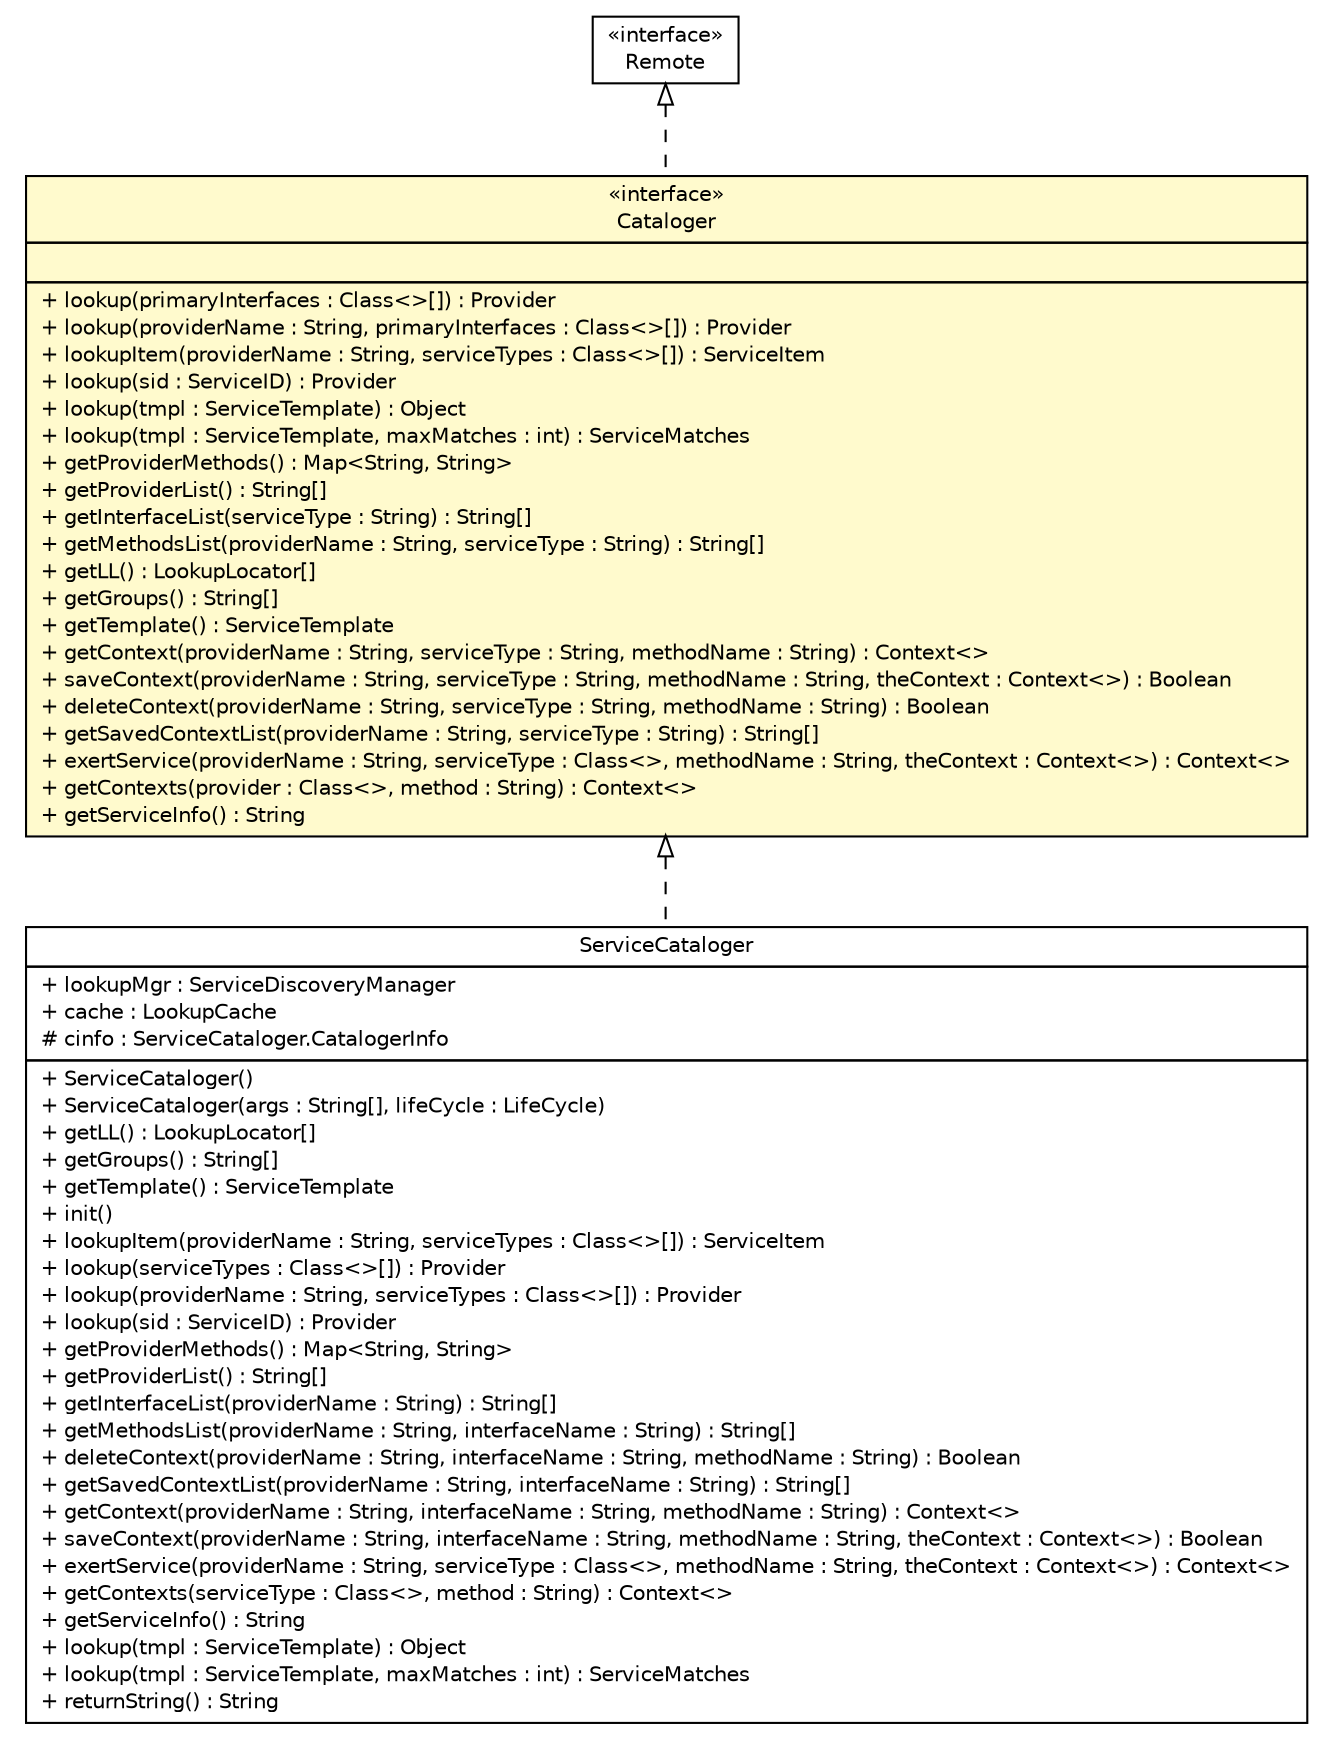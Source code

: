 #!/usr/local/bin/dot
#
# Class diagram 
# Generated by UMLGraph version R5_6 (http://www.umlgraph.org/)
#

digraph G {
	edge [fontname="Helvetica",fontsize=10,labelfontname="Helvetica",labelfontsize=10];
	node [fontname="Helvetica",fontsize=10,shape=plaintext];
	nodesep=0.25;
	ranksep=0.5;
	// sorcer.core.provider.Cataloger
	c79566 [label=<<table title="sorcer.core.provider.Cataloger" border="0" cellborder="1" cellspacing="0" cellpadding="2" port="p" bgcolor="lemonChiffon" href="./Cataloger.html">
		<tr><td><table border="0" cellspacing="0" cellpadding="1">
<tr><td align="center" balign="center"> &#171;interface&#187; </td></tr>
<tr><td align="center" balign="center"> Cataloger </td></tr>
		</table></td></tr>
		<tr><td><table border="0" cellspacing="0" cellpadding="1">
<tr><td align="left" balign="left">  </td></tr>
		</table></td></tr>
		<tr><td><table border="0" cellspacing="0" cellpadding="1">
<tr><td align="left" balign="left"> + lookup(primaryInterfaces : Class&lt;&gt;[]) : Provider </td></tr>
<tr><td align="left" balign="left"> + lookup(providerName : String, primaryInterfaces : Class&lt;&gt;[]) : Provider </td></tr>
<tr><td align="left" balign="left"> + lookupItem(providerName : String, serviceTypes : Class&lt;&gt;[]) : ServiceItem </td></tr>
<tr><td align="left" balign="left"> + lookup(sid : ServiceID) : Provider </td></tr>
<tr><td align="left" balign="left"> + lookup(tmpl : ServiceTemplate) : Object </td></tr>
<tr><td align="left" balign="left"> + lookup(tmpl : ServiceTemplate, maxMatches : int) : ServiceMatches </td></tr>
<tr><td align="left" balign="left"> + getProviderMethods() : Map&lt;String, String&gt; </td></tr>
<tr><td align="left" balign="left"> + getProviderList() : String[] </td></tr>
<tr><td align="left" balign="left"> + getInterfaceList(serviceType : String) : String[] </td></tr>
<tr><td align="left" balign="left"> + getMethodsList(providerName : String, serviceType : String) : String[] </td></tr>
<tr><td align="left" balign="left"> + getLL() : LookupLocator[] </td></tr>
<tr><td align="left" balign="left"> + getGroups() : String[] </td></tr>
<tr><td align="left" balign="left"> + getTemplate() : ServiceTemplate </td></tr>
<tr><td align="left" balign="left"> + getContext(providerName : String, serviceType : String, methodName : String) : Context&lt;&gt; </td></tr>
<tr><td align="left" balign="left"> + saveContext(providerName : String, serviceType : String, methodName : String, theContext : Context&lt;&gt;) : Boolean </td></tr>
<tr><td align="left" balign="left"> + deleteContext(providerName : String, serviceType : String, methodName : String) : Boolean </td></tr>
<tr><td align="left" balign="left"> + getSavedContextList(providerName : String, serviceType : String) : String[] </td></tr>
<tr><td align="left" balign="left"> + exertService(providerName : String, serviceType : Class&lt;&gt;, methodName : String, theContext : Context&lt;&gt;) : Context&lt;&gt; </td></tr>
<tr><td align="left" balign="left"> + getContexts(provider : Class&lt;&gt;, method : String) : Context&lt;&gt; </td></tr>
<tr><td align="left" balign="left"> + getServiceInfo() : String </td></tr>
		</table></td></tr>
		</table>>, URL="./Cataloger.html", fontname="Helvetica", fontcolor="black", fontsize=10.0];
	// sorcer.core.provider.cataloger.ServiceCataloger
	c79903 [label=<<table title="sorcer.core.provider.cataloger.ServiceCataloger" border="0" cellborder="1" cellspacing="0" cellpadding="2" port="p" href="./cataloger/ServiceCataloger.html">
		<tr><td><table border="0" cellspacing="0" cellpadding="1">
<tr><td align="center" balign="center"> ServiceCataloger </td></tr>
		</table></td></tr>
		<tr><td><table border="0" cellspacing="0" cellpadding="1">
<tr><td align="left" balign="left"> + lookupMgr : ServiceDiscoveryManager </td></tr>
<tr><td align="left" balign="left"> + cache : LookupCache </td></tr>
<tr><td align="left" balign="left"> # cinfo : ServiceCataloger.CatalogerInfo </td></tr>
		</table></td></tr>
		<tr><td><table border="0" cellspacing="0" cellpadding="1">
<tr><td align="left" balign="left"> + ServiceCataloger() </td></tr>
<tr><td align="left" balign="left"> + ServiceCataloger(args : String[], lifeCycle : LifeCycle) </td></tr>
<tr><td align="left" balign="left"> + getLL() : LookupLocator[] </td></tr>
<tr><td align="left" balign="left"> + getGroups() : String[] </td></tr>
<tr><td align="left" balign="left"> + getTemplate() : ServiceTemplate </td></tr>
<tr><td align="left" balign="left"> + init() </td></tr>
<tr><td align="left" balign="left"> + lookupItem(providerName : String, serviceTypes : Class&lt;&gt;[]) : ServiceItem </td></tr>
<tr><td align="left" balign="left"> + lookup(serviceTypes : Class&lt;&gt;[]) : Provider </td></tr>
<tr><td align="left" balign="left"> + lookup(providerName : String, serviceTypes : Class&lt;&gt;[]) : Provider </td></tr>
<tr><td align="left" balign="left"> + lookup(sid : ServiceID) : Provider </td></tr>
<tr><td align="left" balign="left"> + getProviderMethods() : Map&lt;String, String&gt; </td></tr>
<tr><td align="left" balign="left"> + getProviderList() : String[] </td></tr>
<tr><td align="left" balign="left"> + getInterfaceList(providerName : String) : String[] </td></tr>
<tr><td align="left" balign="left"> + getMethodsList(providerName : String, interfaceName : String) : String[] </td></tr>
<tr><td align="left" balign="left"> + deleteContext(providerName : String, interfaceName : String, methodName : String) : Boolean </td></tr>
<tr><td align="left" balign="left"> + getSavedContextList(providerName : String, interfaceName : String) : String[] </td></tr>
<tr><td align="left" balign="left"> + getContext(providerName : String, interfaceName : String, methodName : String) : Context&lt;&gt; </td></tr>
<tr><td align="left" balign="left"> + saveContext(providerName : String, interfaceName : String, methodName : String, theContext : Context&lt;&gt;) : Boolean </td></tr>
<tr><td align="left" balign="left"> + exertService(providerName : String, serviceType : Class&lt;&gt;, methodName : String, theContext : Context&lt;&gt;) : Context&lt;&gt; </td></tr>
<tr><td align="left" balign="left"> + getContexts(serviceType : Class&lt;&gt;, method : String) : Context&lt;&gt; </td></tr>
<tr><td align="left" balign="left"> + getServiceInfo() : String </td></tr>
<tr><td align="left" balign="left"> + lookup(tmpl : ServiceTemplate) : Object </td></tr>
<tr><td align="left" balign="left"> + lookup(tmpl : ServiceTemplate, maxMatches : int) : ServiceMatches </td></tr>
<tr><td align="left" balign="left"> + returnString() : String </td></tr>
		</table></td></tr>
		</table>>, URL="./cataloger/ServiceCataloger.html", fontname="Helvetica", fontcolor="black", fontsize=10.0];
	//sorcer.core.provider.Cataloger implements java.rmi.Remote
	c80022:p -> c79566:p [dir=back,arrowtail=empty,style=dashed];
	//sorcer.core.provider.cataloger.ServiceCataloger implements sorcer.core.provider.Cataloger
	c79566:p -> c79903:p [dir=back,arrowtail=empty,style=dashed];
	// java.rmi.Remote
	c80022 [label=<<table title="java.rmi.Remote" border="0" cellborder="1" cellspacing="0" cellpadding="2" port="p" href="http://docs.oracle.com/javase/7/docs/api/java/rmi/Remote.html">
		<tr><td><table border="0" cellspacing="0" cellpadding="1">
<tr><td align="center" balign="center"> &#171;interface&#187; </td></tr>
<tr><td align="center" balign="center"> Remote </td></tr>
		</table></td></tr>
		</table>>, URL="http://docs.oracle.com/javase/7/docs/api/java/rmi/Remote.html", fontname="Helvetica", fontcolor="black", fontsize=10.0];
}

